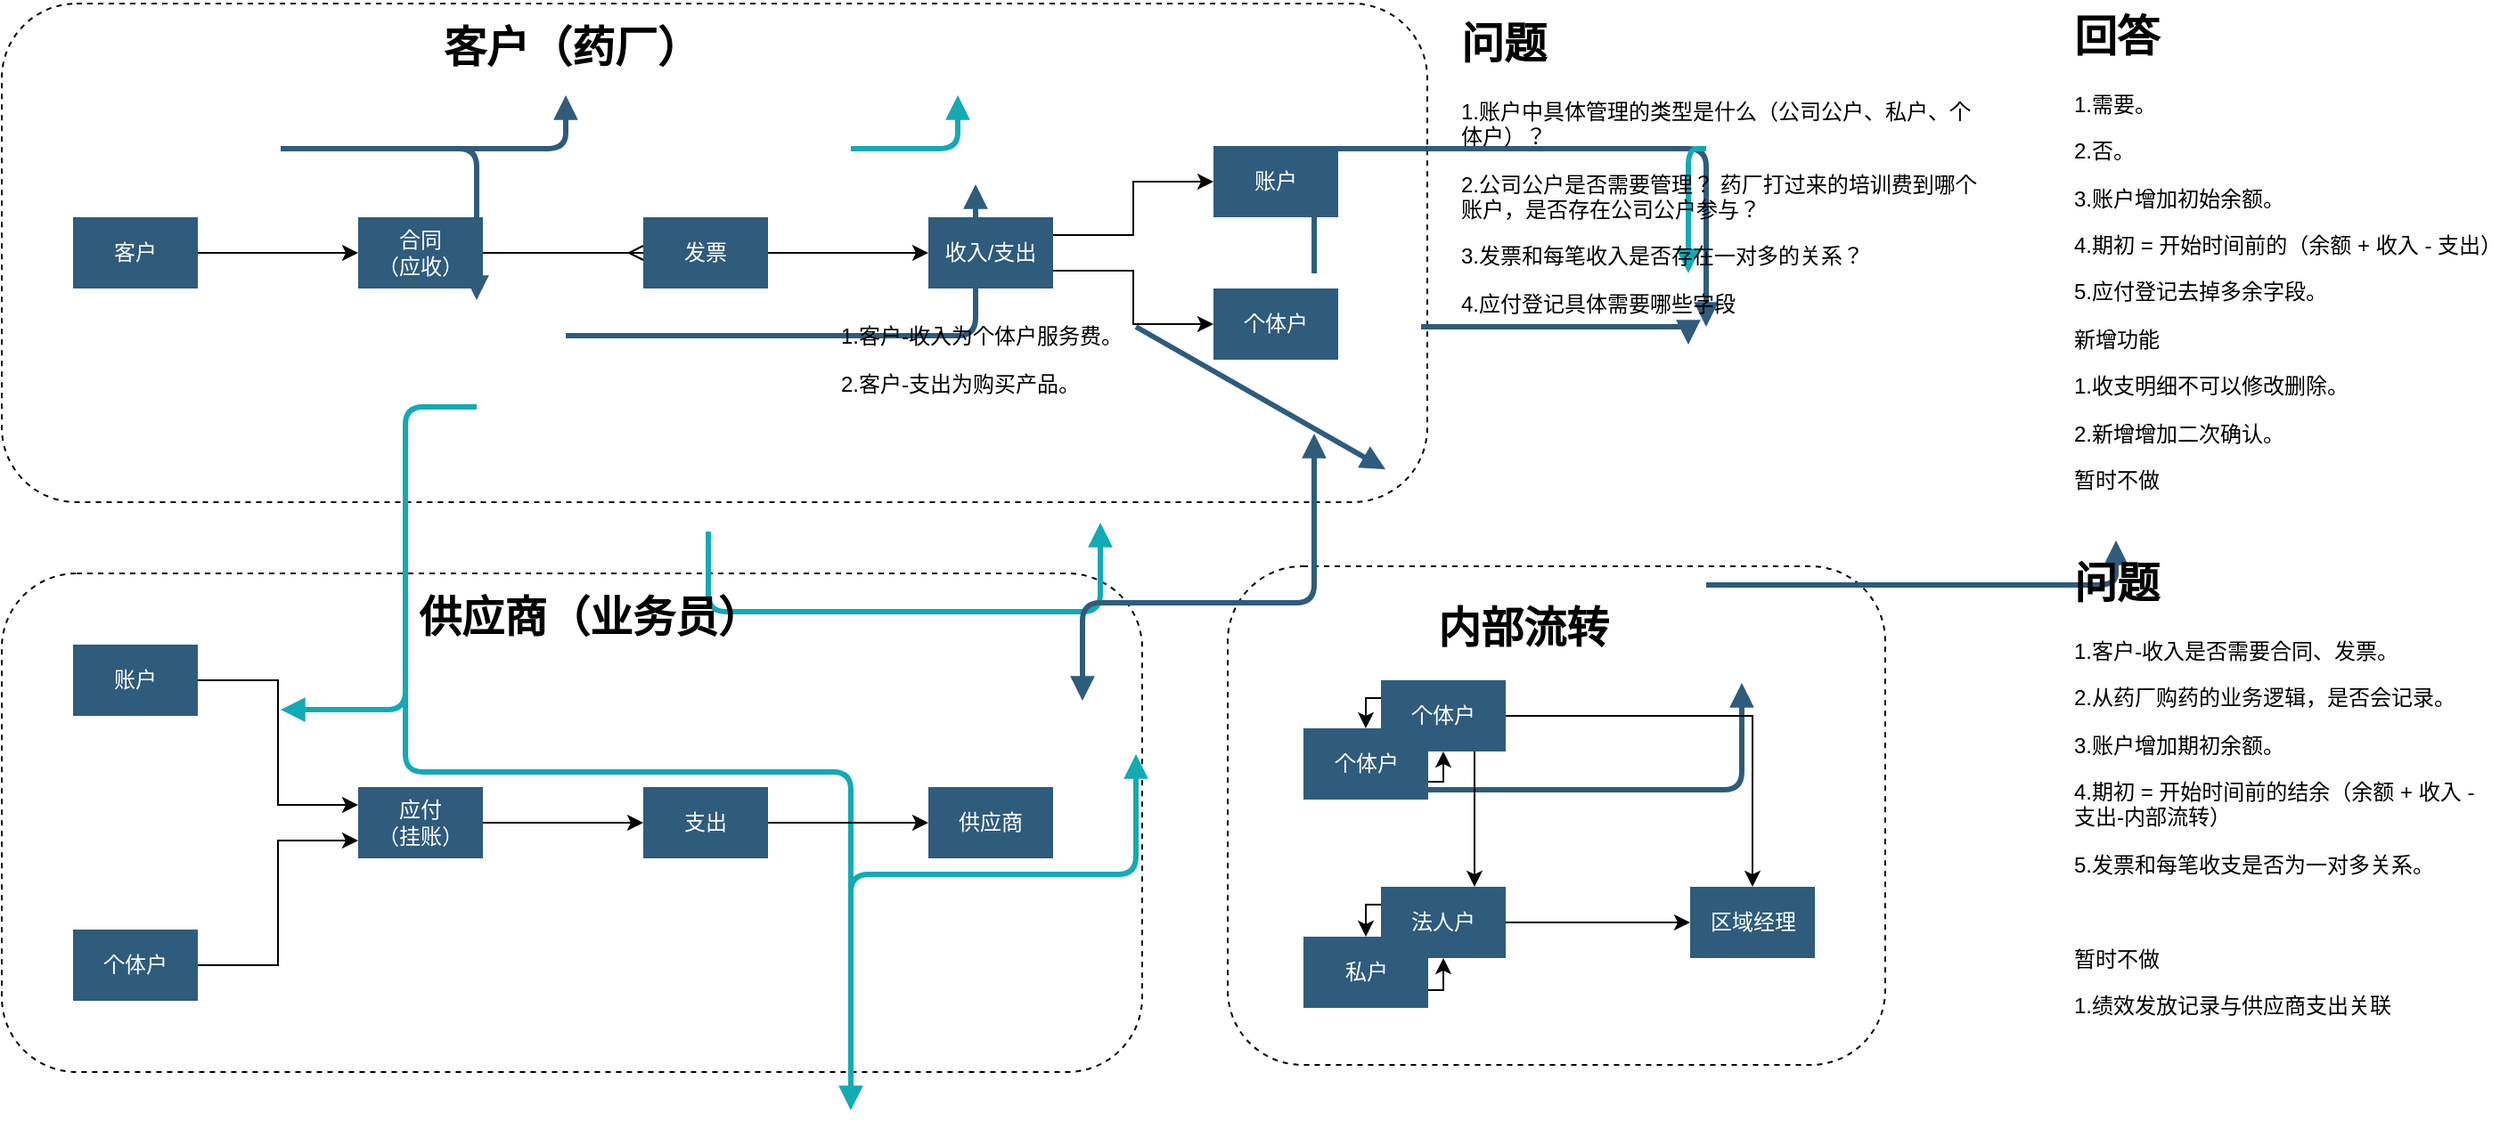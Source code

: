 <mxfile version="24.1.0" type="github">
  <diagram id="07fea595-8f29-1299-0266-81d95cde20df" name="Page-1">
    <mxGraphModel dx="1509" dy="595" grid="0" gridSize="10" guides="1" tooltips="1" connect="1" arrows="1" fold="1" page="1" pageScale="1" pageWidth="1169" pageHeight="827" background="#ffffff" math="0" shadow="0">
      <root>
        <mxCell id="0" />
        <mxCell id="1" parent="0" />
        <mxCell id="np8tpw6NEgNjQaXLkoZM-269" value="" style="rounded=1;whiteSpace=wrap;html=1;fillColor=none;dashed=1;" vertex="1" parent="1">
          <mxGeometry x="696" y="413" width="369" height="280" as="geometry" />
        </mxCell>
        <mxCell id="np8tpw6NEgNjQaXLkoZM-258" value="" style="rounded=1;whiteSpace=wrap;html=1;fillColor=none;dashed=1;" vertex="1" parent="1">
          <mxGeometry x="8" y="417" width="640" height="280" as="geometry" />
        </mxCell>
        <mxCell id="np8tpw6NEgNjQaXLkoZM-257" value="" style="rounded=1;whiteSpace=wrap;html=1;fillColor=none;dashed=1;" vertex="1" parent="1">
          <mxGeometry x="8" y="97" width="800" height="280" as="geometry" />
        </mxCell>
        <mxCell id="202" value="" style="edgeStyle=segmentEdgeStyle;strokeColor=#2F5B7C;strokeWidth=3;html=1;endArrow=block;endFill=1;" parent="1" target="184" edge="1">
          <mxGeometry x="164.5" y="178.5" width="100" height="100" as="geometry">
            <mxPoint x="164.5" y="178.545" as="sourcePoint" />
            <mxPoint x="324.5" y="148.5" as="targetPoint" />
          </mxGeometry>
        </mxCell>
        <mxCell id="203" value="" style="edgeStyle=segmentEdgeStyle;strokeColor=#12AAB5;strokeWidth=3;html=1;endArrow=block;endFill=1;" parent="1" source="185" edge="1">
          <mxGeometry x="164.5" y="433.5" width="100" height="100" as="geometry">
            <mxPoint x="274.5" y="323.5" as="sourcePoint" />
            <mxPoint x="164.5" y="493.545" as="targetPoint" />
            <Array as="points">
              <mxPoint x="234.5" y="493.5" />
            </Array>
          </mxGeometry>
        </mxCell>
        <mxCell id="204" value="" style="edgeStyle=segmentEdgeStyle;strokeColor=#2F5B7C;strokeWidth=3;html=1;endArrow=block;endFill=1;" parent="1" target="188" edge="1">
          <mxGeometry x="164.5" y="178.5" width="100" height="100" as="geometry">
            <mxPoint x="164.5" y="178.5" as="sourcePoint" />
            <mxPoint x="274.5" y="263.5" as="targetPoint" />
          </mxGeometry>
        </mxCell>
        <mxCell id="205" value="" style="edgeStyle=segmentEdgeStyle;strokeColor=#12AAB5;strokeWidth=3;html=1;endArrow=block;endFill=1;" parent="1" target="190" edge="1">
          <mxGeometry x="234.5" y="433.5" width="100" height="100" as="geometry">
            <mxPoint x="234.545" y="433.5" as="sourcePoint" />
            <mxPoint x="484.5" y="718.5" as="targetPoint" />
            <Array as="points">
              <mxPoint x="234.5" y="528.5" />
            </Array>
          </mxGeometry>
        </mxCell>
        <mxCell id="206" value="" style="edgeStyle=elbowEdgeStyle;elbow=vertical;strokeColor=#12AAB5;strokeWidth=3;html=1;endArrow=block;endFill=1;" parent="1" target="178" edge="1">
          <mxGeometry x="484.5" y="623.5" width="100" height="100" as="geometry">
            <mxPoint x="484.5" y="653.364" as="sourcePoint" />
            <mxPoint x="644.5" y="518.5" as="targetPoint" />
          </mxGeometry>
        </mxCell>
        <mxCell id="207" value="" style="edgeStyle=segmentEdgeStyle;strokeColor=#2F5B7C;strokeWidth=3;html=1;endArrow=block;endFill=1;" parent="1" target="189" edge="1">
          <mxGeometry x="324.5" y="283.5" width="100" height="100" as="geometry">
            <mxPoint x="324.5" y="283.545" as="sourcePoint" />
            <mxPoint x="554.5" y="198.5" as="targetPoint" />
            <Array as="points" />
          </mxGeometry>
        </mxCell>
        <mxCell id="208" value="" style="edgeStyle=segmentEdgeStyle;strokeColor=#12AAB5;strokeWidth=3;html=1;endArrow=block;endFill=1;" parent="1" target="194" edge="1">
          <mxGeometry x="484.5" y="178.5" width="100" height="100" as="geometry">
            <mxPoint x="484.5" y="178.545" as="sourcePoint" />
            <mxPoint x="544.5" y="148.5" as="targetPoint" />
          </mxGeometry>
        </mxCell>
        <mxCell id="209" value="" style="edgeStyle=none;strokeColor=#2F5B7C;strokeWidth=3;html=1;endArrow=block;endFill=1;" parent="1" target="181" edge="1">
          <mxGeometry x="644.5" y="278.5" width="100" height="100" as="geometry">
            <mxPoint x="644.5" y="278.5" as="sourcePoint" />
            <mxPoint x="784.5" y="358.5" as="targetPoint" />
          </mxGeometry>
        </mxCell>
        <mxCell id="210" value="" style="edgeStyle=segmentEdgeStyle;strokeColor=#12AAB5;strokeWidth=3;html=1;endArrow=block;endFill=1;" parent="1" target="195" edge="1">
          <mxGeometry x="404.5" y="393.5" width="100" height="100" as="geometry">
            <mxPoint x="404.545" y="393.5" as="sourcePoint" />
            <mxPoint x="624.5" y="388.5" as="targetPoint" />
            <Array as="points">
              <mxPoint x="404.5" y="438.5" />
            </Array>
          </mxGeometry>
        </mxCell>
        <mxCell id="211" value="" style="edgeStyle=segmentEdgeStyle;strokeColor=#2F5B7C;strokeWidth=3;html=1;endArrow=block;endFill=1;" parent="1" target="181" edge="1">
          <mxGeometry x="644.5" y="308.5" width="100" height="100" as="geometry">
            <mxPoint x="644.5" y="433.545" as="sourcePoint" />
            <mxPoint x="744.5" y="338.5" as="targetPoint" />
          </mxGeometry>
        </mxCell>
        <mxCell id="212" value="" style="edgeStyle=segmentEdgeStyle;strokeColor=#2F5B7C;strokeWidth=3;html=1;endArrow=block;endFill=1;" parent="1" target="182" edge="1">
          <mxGeometry x="644.5" y="433.5" width="100" height="100" as="geometry">
            <mxPoint x="644.5" y="433.545" as="sourcePoint" />
            <mxPoint x="614.5" y="488.5" as="targetPoint" />
          </mxGeometry>
        </mxCell>
        <mxCell id="213" value="" style="edgeStyle=segmentEdgeStyle;strokeColor=#2F5B7C;strokeWidth=3;html=1;endArrow=block;endFill=1;" parent="1" target="177" edge="1">
          <mxGeometry x="744.5" y="178.5" width="100" height="100" as="geometry">
            <mxPoint x="744.545" y="248.5" as="sourcePoint" />
            <mxPoint x="964.5" y="278.5" as="targetPoint" />
            <Array as="points">
              <mxPoint x="744.5" y="178.5" />
            </Array>
          </mxGeometry>
        </mxCell>
        <mxCell id="214" value="" style="edgeStyle=segmentEdgeStyle;strokeColor=#2F5B7C;strokeWidth=3;html=1;endArrow=block;endFill=1;" parent="1" target="179" edge="1">
          <mxGeometry x="804.5" y="278.5" width="100" height="100" as="geometry">
            <mxPoint x="804.5" y="278.545" as="sourcePoint" />
            <mxPoint x="954.5" y="288.5" as="targetPoint" />
          </mxGeometry>
        </mxCell>
        <mxCell id="215" value="" style="edgeStyle=segmentEdgeStyle;strokeColor=#2F5B7C;strokeWidth=3;html=1;endArrow=block;endFill=1;" parent="1" target="178" edge="1">
          <mxGeometry x="804.5" y="538.5" width="100" height="100" as="geometry">
            <mxPoint x="804.5" y="538.545" as="sourcePoint" />
            <mxPoint x="984.5" y="478.5" as="targetPoint" />
          </mxGeometry>
        </mxCell>
        <mxCell id="216" value="" style="edgeStyle=segmentEdgeStyle;strokeColor=#2F5B7C;strokeWidth=3;html=1;endArrow=block;endFill=1;" parent="1" target="199" edge="1">
          <mxGeometry x="964.5" y="423.5" width="100" height="100" as="geometry">
            <mxPoint x="964.5" y="423.545" as="sourcePoint" />
            <mxPoint x="1194.5" y="398.5" as="targetPoint" />
          </mxGeometry>
        </mxCell>
        <mxCell id="217" value="" style="edgeStyle=segmentEdgeStyle;strokeColor=#12AAB5;strokeWidth=3;html=1;endArrow=block;endFill=1;" parent="1" target="197" edge="1">
          <mxGeometry x="964.5" y="178.5" width="100" height="100" as="geometry">
            <mxPoint x="964.5" y="178.545" as="sourcePoint" />
            <mxPoint x="954.5" y="248.5" as="targetPoint" />
          </mxGeometry>
        </mxCell>
        <mxCell id="np8tpw6NEgNjQaXLkoZM-235" style="edgeStyle=orthogonalEdgeStyle;rounded=0;orthogonalLoop=1;jettySize=auto;html=1;exitX=1;exitY=0.25;exitDx=0;exitDy=0;entryX=0;entryY=0.5;entryDx=0;entryDy=0;" edge="1" parent="1" source="np8tpw6NEgNjQaXLkoZM-217" target="np8tpw6NEgNjQaXLkoZM-234">
          <mxGeometry relative="1" as="geometry" />
        </mxCell>
        <mxCell id="np8tpw6NEgNjQaXLkoZM-242" style="edgeStyle=orthogonalEdgeStyle;rounded=0;orthogonalLoop=1;jettySize=auto;html=1;exitX=1;exitY=0.75;exitDx=0;exitDy=0;entryX=0;entryY=0.5;entryDx=0;entryDy=0;" edge="1" parent="1" source="np8tpw6NEgNjQaXLkoZM-217" target="np8tpw6NEgNjQaXLkoZM-241">
          <mxGeometry relative="1" as="geometry" />
        </mxCell>
        <mxCell id="np8tpw6NEgNjQaXLkoZM-217" value="收入/支出" style="whiteSpace=wrap;fillColor=#2f5b7c;strokeColor=none;shadow=0;fontColor=#FFFFFF;fontFamily=Helvetica;fontStyle=0;html=1;fontSize=12;spacing=6;verticalAlign=middle;" vertex="1" parent="1">
          <mxGeometry x="528" y="217" width="70" height="40" as="geometry" />
        </mxCell>
        <mxCell id="np8tpw6NEgNjQaXLkoZM-240" style="edgeStyle=orthogonalEdgeStyle;rounded=0;orthogonalLoop=1;jettySize=auto;html=1;exitX=1;exitY=0.5;exitDx=0;exitDy=0;entryX=0;entryY=0.5;entryDx=0;entryDy=0;" edge="1" parent="1" source="np8tpw6NEgNjQaXLkoZM-220" target="np8tpw6NEgNjQaXLkoZM-232">
          <mxGeometry relative="1" as="geometry" />
        </mxCell>
        <mxCell id="np8tpw6NEgNjQaXLkoZM-220" value="支出" style="whiteSpace=wrap;fillColor=#2f5b7c;strokeColor=none;shadow=0;fontColor=#FFFFFF;fontFamily=Helvetica;fontStyle=0;html=1;fontSize=12;spacing=6;verticalAlign=middle;" vertex="1" parent="1">
          <mxGeometry x="368" y="537" width="70" height="40" as="geometry" />
        </mxCell>
        <mxCell id="np8tpw6NEgNjQaXLkoZM-236" style="edgeStyle=orthogonalEdgeStyle;rounded=0;orthogonalLoop=1;jettySize=auto;html=1;exitX=1;exitY=0.5;exitDx=0;exitDy=0;" edge="1" parent="1" source="np8tpw6NEgNjQaXLkoZM-222" target="np8tpw6NEgNjQaXLkoZM-223">
          <mxGeometry relative="1" as="geometry" />
        </mxCell>
        <mxCell id="np8tpw6NEgNjQaXLkoZM-222" value="客户" style="whiteSpace=wrap;fillColor=#2f5b7c;strokeColor=none;shadow=0;fontColor=#FFFFFF;fontFamily=Helvetica;fontStyle=0;html=1;fontSize=12;spacing=6;verticalAlign=middle;" vertex="1" parent="1">
          <mxGeometry x="48" y="217" width="70" height="40" as="geometry" />
        </mxCell>
        <mxCell id="np8tpw6NEgNjQaXLkoZM-237" style="edgeStyle=orthogonalEdgeStyle;rounded=0;orthogonalLoop=1;jettySize=auto;html=1;exitX=1;exitY=0.5;exitDx=0;exitDy=0;endArrow=ERmany;endFill=0;" edge="1" parent="1" source="np8tpw6NEgNjQaXLkoZM-223" target="np8tpw6NEgNjQaXLkoZM-224">
          <mxGeometry relative="1" as="geometry" />
        </mxCell>
        <mxCell id="np8tpw6NEgNjQaXLkoZM-223" value="合同&lt;div&gt;（应收）&lt;/div&gt;" style="whiteSpace=wrap;fillColor=#2f5b7c;strokeColor=none;shadow=0;fontColor=#FFFFFF;fontFamily=Helvetica;fontStyle=0;html=1;fontSize=12;spacing=6;verticalAlign=middle;" vertex="1" parent="1">
          <mxGeometry x="208" y="217" width="70" height="40" as="geometry" />
        </mxCell>
        <mxCell id="np8tpw6NEgNjQaXLkoZM-238" style="edgeStyle=orthogonalEdgeStyle;rounded=0;orthogonalLoop=1;jettySize=auto;html=1;exitX=1;exitY=0.5;exitDx=0;exitDy=0;entryX=0;entryY=0.5;entryDx=0;entryDy=0;" edge="1" parent="1" source="np8tpw6NEgNjQaXLkoZM-224" target="np8tpw6NEgNjQaXLkoZM-217">
          <mxGeometry relative="1" as="geometry" />
        </mxCell>
        <mxCell id="np8tpw6NEgNjQaXLkoZM-224" value="发票" style="whiteSpace=wrap;fillColor=#2f5b7c;strokeColor=none;shadow=0;fontColor=#FFFFFF;fontFamily=Helvetica;fontStyle=0;html=1;fontSize=12;spacing=6;verticalAlign=middle;" vertex="1" parent="1">
          <mxGeometry x="368" y="217" width="70" height="40" as="geometry" />
        </mxCell>
        <mxCell id="np8tpw6NEgNjQaXLkoZM-239" style="edgeStyle=orthogonalEdgeStyle;rounded=0;orthogonalLoop=1;jettySize=auto;html=1;exitX=1;exitY=0.5;exitDx=0;exitDy=0;entryX=0;entryY=0.5;entryDx=0;entryDy=0;" edge="1" parent="1" source="np8tpw6NEgNjQaXLkoZM-230" target="np8tpw6NEgNjQaXLkoZM-220">
          <mxGeometry relative="1" as="geometry" />
        </mxCell>
        <mxCell id="np8tpw6NEgNjQaXLkoZM-230" value="应付&lt;div&gt;（挂账）&lt;/div&gt;" style="whiteSpace=wrap;fillColor=#2f5b7c;strokeColor=none;shadow=0;fontColor=#FFFFFF;fontFamily=Helvetica;fontStyle=0;html=1;fontSize=12;spacing=6;verticalAlign=middle;" vertex="1" parent="1">
          <mxGeometry x="208" y="537" width="70" height="40" as="geometry" />
        </mxCell>
        <mxCell id="np8tpw6NEgNjQaXLkoZM-232" value="供应商" style="whiteSpace=wrap;fillColor=#2f5b7c;strokeColor=none;shadow=0;fontColor=#FFFFFF;fontFamily=Helvetica;fontStyle=0;html=1;fontSize=12;spacing=6;verticalAlign=middle;" vertex="1" parent="1">
          <mxGeometry x="528" y="537" width="70" height="40" as="geometry" />
        </mxCell>
        <mxCell id="np8tpw6NEgNjQaXLkoZM-234" value="账户" style="whiteSpace=wrap;fillColor=#2f5b7c;strokeColor=none;shadow=0;fontColor=#FFFFFF;fontFamily=Helvetica;fontStyle=0;html=1;fontSize=12;spacing=6;verticalAlign=middle;" vertex="1" parent="1">
          <mxGeometry x="688" y="177" width="70" height="40" as="geometry" />
        </mxCell>
        <mxCell id="np8tpw6NEgNjQaXLkoZM-241" value="个体户" style="whiteSpace=wrap;fillColor=#2f5b7c;strokeColor=none;shadow=0;fontColor=#FFFFFF;fontFamily=Helvetica;fontStyle=0;html=1;fontSize=12;spacing=6;verticalAlign=middle;" vertex="1" parent="1">
          <mxGeometry x="688" y="257" width="70" height="40" as="geometry" />
        </mxCell>
        <mxCell id="np8tpw6NEgNjQaXLkoZM-255" style="edgeStyle=orthogonalEdgeStyle;rounded=0;orthogonalLoop=1;jettySize=auto;html=1;exitX=1;exitY=0.5;exitDx=0;exitDy=0;entryX=0;entryY=0.25;entryDx=0;entryDy=0;" edge="1" parent="1" source="np8tpw6NEgNjQaXLkoZM-249" target="np8tpw6NEgNjQaXLkoZM-230">
          <mxGeometry relative="1" as="geometry" />
        </mxCell>
        <mxCell id="np8tpw6NEgNjQaXLkoZM-249" value="账户" style="whiteSpace=wrap;fillColor=#2f5b7c;strokeColor=none;shadow=0;fontColor=#FFFFFF;fontFamily=Helvetica;fontStyle=0;html=1;fontSize=12;spacing=6;verticalAlign=middle;" vertex="1" parent="1">
          <mxGeometry x="48" y="457" width="70" height="40" as="geometry" />
        </mxCell>
        <mxCell id="np8tpw6NEgNjQaXLkoZM-256" style="edgeStyle=orthogonalEdgeStyle;rounded=0;orthogonalLoop=1;jettySize=auto;html=1;exitX=1;exitY=0.5;exitDx=0;exitDy=0;entryX=0;entryY=0.75;entryDx=0;entryDy=0;" edge="1" parent="1" source="np8tpw6NEgNjQaXLkoZM-251" target="np8tpw6NEgNjQaXLkoZM-230">
          <mxGeometry relative="1" as="geometry" />
        </mxCell>
        <mxCell id="np8tpw6NEgNjQaXLkoZM-251" value="个体户" style="whiteSpace=wrap;fillColor=#2f5b7c;strokeColor=none;shadow=0;fontColor=#FFFFFF;fontFamily=Helvetica;fontStyle=0;html=1;fontSize=12;spacing=6;verticalAlign=middle;" vertex="1" parent="1">
          <mxGeometry x="48" y="617" width="70" height="40" as="geometry" />
        </mxCell>
        <mxCell id="np8tpw6NEgNjQaXLkoZM-259" value="客户（药厂）" style="text;html=1;align=center;verticalAlign=middle;whiteSpace=wrap;rounded=0;fontStyle=1;fontSize=24;" vertex="1" parent="1">
          <mxGeometry x="253" y="107" width="150" height="30" as="geometry" />
        </mxCell>
        <mxCell id="np8tpw6NEgNjQaXLkoZM-260" value="供应商（业务员）" style="text;html=1;align=center;verticalAlign=middle;whiteSpace=wrap;rounded=0;fontStyle=1;fontSize=24;" vertex="1" parent="1">
          <mxGeometry x="218" y="427" width="240" height="30" as="geometry" />
        </mxCell>
        <mxCell id="np8tpw6NEgNjQaXLkoZM-264" value="&lt;h1 style=&quot;margin-top: 0px;&quot;&gt;问题&lt;/h1&gt;&lt;p&gt;&lt;span style=&quot;background-color: initial;&quot;&gt;1.客户-收入是否需要合同、发票。&lt;/span&gt;&lt;/p&gt;&lt;p&gt;&lt;span style=&quot;background-color: initial;&quot;&gt;2.从药厂购药的业务逻辑，是否会记录。&lt;/span&gt;&lt;/p&gt;&lt;p&gt;&lt;span style=&quot;background-color: initial;&quot;&gt;3.账户增加期初余额。&lt;/span&gt;&lt;/p&gt;&lt;p&gt;&lt;span style=&quot;background-color: initial;&quot;&gt;4.期初 = 开始时间前的结余（余额 + 收入 - 支出-内部流转）&lt;/span&gt;&lt;/p&gt;&lt;p&gt;&lt;span style=&quot;background-color: initial;&quot;&gt;5.发票和每笔收支是否为一对多关系。&lt;/span&gt;&lt;/p&gt;&lt;p&gt;&lt;span style=&quot;background-color: initial;&quot;&gt;&lt;br&gt;&lt;/span&gt;&lt;/p&gt;&lt;p&gt;暂时不做&lt;/p&gt;&lt;p&gt;&lt;span style=&quot;background-color: initial;&quot;&gt;1.绩效发放记录与供应商支出关联&lt;/span&gt;&lt;br&gt;&lt;/p&gt;" style="text;html=1;whiteSpace=wrap;overflow=hidden;rounded=0;" vertex="1" parent="1">
          <mxGeometry x="1169" y="402" width="240" height="280" as="geometry" />
        </mxCell>
        <mxCell id="np8tpw6NEgNjQaXLkoZM-265" value="&lt;p style=&quot;text-align: left;&quot;&gt;1.客户-收入为个体户服务费。&lt;/p&gt;&lt;p style=&quot;text-align: left;&quot;&gt;2.客户-支出为购买产品。&lt;/p&gt;" style="text;html=1;align=center;verticalAlign=middle;whiteSpace=wrap;rounded=0;" vertex="1" parent="1">
          <mxGeometry x="478" y="257" width="160" height="80" as="geometry" />
        </mxCell>
        <mxCell id="np8tpw6NEgNjQaXLkoZM-267" value="&lt;h1 style=&quot;margin-top: 0px;&quot;&gt;回答&lt;/h1&gt;&lt;p&gt;&lt;span style=&quot;background-color: initial;&quot;&gt;1.需要。&lt;/span&gt;&lt;/p&gt;&lt;p&gt;&lt;span style=&quot;background-color: initial;&quot;&gt;2.否。&lt;/span&gt;&lt;/p&gt;&lt;p&gt;&lt;span style=&quot;background-color: initial;&quot;&gt;3.账户增加初始余额。&lt;/span&gt;&lt;/p&gt;&lt;p&gt;&lt;span style=&quot;background-color: initial;&quot;&gt;4.期初 = 开始时间前的（余额 + 收入 - 支出）&lt;/span&gt;&lt;/p&gt;&lt;p&gt;&lt;span style=&quot;background-color: initial;&quot;&gt;5.应付登记去掉多余字段。&lt;/span&gt;&lt;/p&gt;&lt;p&gt;&lt;span style=&quot;background-color: initial;&quot;&gt;新增功能&lt;/span&gt;&lt;/p&gt;&lt;p&gt;&lt;span style=&quot;background-color: initial;&quot;&gt;1.收支明细不可以修改删除。&lt;/span&gt;&lt;/p&gt;&lt;p&gt;&lt;span style=&quot;background-color: initial;&quot;&gt;2.新增增加二次确认。&lt;/span&gt;&lt;/p&gt;&lt;p&gt;暂时不做&lt;/p&gt;&lt;p&gt;&lt;span style=&quot;background-color: initial;&quot;&gt;1.绩效发放记录与供应商支出关联&lt;/span&gt;&lt;br&gt;&lt;/p&gt;" style="text;html=1;whiteSpace=wrap;overflow=hidden;rounded=0;" vertex="1" parent="1">
          <mxGeometry x="1169" y="95" width="240" height="280" as="geometry" />
        </mxCell>
        <mxCell id="np8tpw6NEgNjQaXLkoZM-268" value="&lt;h1 style=&quot;margin-top: 0px;&quot;&gt;问题&lt;/h1&gt;&lt;p&gt;&lt;span style=&quot;background-color: initial;&quot;&gt;1.账户中具体管理的类型是什么（公司公户、私户、&lt;/span&gt;&lt;span style=&quot;background-color: initial;&quot;&gt;个体户&lt;/span&gt;&lt;span style=&quot;background-color: initial;&quot;&gt;）？&lt;/span&gt;&lt;/p&gt;&lt;p&gt;&lt;span style=&quot;background-color: initial;&quot;&gt;2.&lt;/span&gt;&lt;span style=&quot;background-color: initial;&quot;&gt;公司公户是否需要管理？&amp;nbsp;&lt;/span&gt;&lt;span style=&quot;background-color: initial;&quot;&gt;药厂打过来的培训费到哪个账户，是否存在公司公户参与？&lt;/span&gt;&lt;/p&gt;&lt;p&gt;&lt;span style=&quot;background-color: initial;&quot;&gt;3.发票和每笔收入是否存在一对多的关系？&lt;/span&gt;&lt;/p&gt;&lt;div&gt;&lt;span style=&quot;background-color: initial;&quot;&gt;4.应付登记具体需要哪些字段&lt;/span&gt;&lt;br&gt;&lt;/div&gt;" style="text;html=1;whiteSpace=wrap;overflow=hidden;rounded=0;" vertex="1" parent="1">
          <mxGeometry x="825" y="99" width="296" height="280" as="geometry" />
        </mxCell>
        <mxCell id="np8tpw6NEgNjQaXLkoZM-270" value="内部流转" style="text;html=1;align=center;verticalAlign=middle;whiteSpace=wrap;rounded=0;fontStyle=1;fontSize=24;" vertex="1" parent="1">
          <mxGeometry x="741.5" y="433" width="240" height="30" as="geometry" />
        </mxCell>
        <mxCell id="np8tpw6NEgNjQaXLkoZM-285" style="edgeStyle=orthogonalEdgeStyle;rounded=0;orthogonalLoop=1;jettySize=auto;html=1;exitX=1;exitY=0.5;exitDx=0;exitDy=0;entryX=0.5;entryY=0;entryDx=0;entryDy=0;" edge="1" parent="1" source="np8tpw6NEgNjQaXLkoZM-271" target="np8tpw6NEgNjQaXLkoZM-281">
          <mxGeometry relative="1" as="geometry" />
        </mxCell>
        <mxCell id="np8tpw6NEgNjQaXLkoZM-293" style="edgeStyle=orthogonalEdgeStyle;rounded=0;orthogonalLoop=1;jettySize=auto;html=1;exitX=0;exitY=0.25;exitDx=0;exitDy=0;entryX=0.5;entryY=0;entryDx=0;entryDy=0;" edge="1" parent="1" source="np8tpw6NEgNjQaXLkoZM-271" target="np8tpw6NEgNjQaXLkoZM-288">
          <mxGeometry relative="1" as="geometry" />
        </mxCell>
        <mxCell id="np8tpw6NEgNjQaXLkoZM-295" style="edgeStyle=orthogonalEdgeStyle;rounded=0;orthogonalLoop=1;jettySize=auto;html=1;exitX=0.75;exitY=1;exitDx=0;exitDy=0;entryX=0.75;entryY=0;entryDx=0;entryDy=0;" edge="1" parent="1" source="np8tpw6NEgNjQaXLkoZM-271" target="np8tpw6NEgNjQaXLkoZM-273">
          <mxGeometry relative="1" as="geometry" />
        </mxCell>
        <mxCell id="np8tpw6NEgNjQaXLkoZM-271" value="个体户" style="whiteSpace=wrap;fillColor=#2f5b7c;strokeColor=none;shadow=0;fontColor=#FFFFFF;fontFamily=Helvetica;fontStyle=0;html=1;fontSize=12;spacing=6;verticalAlign=middle;" vertex="1" parent="1">
          <mxGeometry x="782" y="477" width="70" height="40" as="geometry" />
        </mxCell>
        <mxCell id="np8tpw6NEgNjQaXLkoZM-292" style="edgeStyle=orthogonalEdgeStyle;rounded=0;orthogonalLoop=1;jettySize=auto;html=1;exitX=1;exitY=0.75;exitDx=0;exitDy=0;entryX=0.5;entryY=1;entryDx=0;entryDy=0;" edge="1" parent="1" source="np8tpw6NEgNjQaXLkoZM-272" target="np8tpw6NEgNjQaXLkoZM-273">
          <mxGeometry relative="1" as="geometry" />
        </mxCell>
        <mxCell id="np8tpw6NEgNjQaXLkoZM-272" value="私户" style="whiteSpace=wrap;fillColor=#2f5b7c;strokeColor=none;shadow=0;fontColor=#FFFFFF;fontFamily=Helvetica;fontStyle=0;html=1;fontSize=12;spacing=6;verticalAlign=middle;" vertex="1" parent="1">
          <mxGeometry x="738.5" y="621" width="70" height="40" as="geometry" />
        </mxCell>
        <mxCell id="np8tpw6NEgNjQaXLkoZM-286" style="edgeStyle=orthogonalEdgeStyle;rounded=0;orthogonalLoop=1;jettySize=auto;html=1;exitX=1;exitY=0.5;exitDx=0;exitDy=0;entryX=0;entryY=0.5;entryDx=0;entryDy=0;" edge="1" parent="1" source="np8tpw6NEgNjQaXLkoZM-273" target="np8tpw6NEgNjQaXLkoZM-281">
          <mxGeometry relative="1" as="geometry">
            <mxPoint x="882.5" y="611" as="targetPoint" />
          </mxGeometry>
        </mxCell>
        <mxCell id="np8tpw6NEgNjQaXLkoZM-291" style="edgeStyle=orthogonalEdgeStyle;rounded=0;orthogonalLoop=1;jettySize=auto;html=1;exitX=0;exitY=0.25;exitDx=0;exitDy=0;entryX=0.5;entryY=0;entryDx=0;entryDy=0;" edge="1" parent="1" source="np8tpw6NEgNjQaXLkoZM-273" target="np8tpw6NEgNjQaXLkoZM-272">
          <mxGeometry relative="1" as="geometry" />
        </mxCell>
        <mxCell id="np8tpw6NEgNjQaXLkoZM-273" value="法人户" style="whiteSpace=wrap;fillColor=#2f5b7c;strokeColor=none;shadow=0;fontColor=#FFFFFF;fontFamily=Helvetica;fontStyle=0;html=1;fontSize=12;spacing=6;verticalAlign=middle;" vertex="1" parent="1">
          <mxGeometry x="782" y="593" width="70" height="40" as="geometry" />
        </mxCell>
        <mxCell id="np8tpw6NEgNjQaXLkoZM-281" value="区域经理" style="whiteSpace=wrap;fillColor=#2f5b7c;strokeColor=none;shadow=0;fontColor=#FFFFFF;fontFamily=Helvetica;fontStyle=0;html=1;fontSize=12;spacing=6;verticalAlign=middle;" vertex="1" parent="1">
          <mxGeometry x="955.5" y="593" width="70" height="40" as="geometry" />
        </mxCell>
        <mxCell id="np8tpw6NEgNjQaXLkoZM-294" style="edgeStyle=orthogonalEdgeStyle;rounded=0;orthogonalLoop=1;jettySize=auto;html=1;exitX=1;exitY=0.75;exitDx=0;exitDy=0;entryX=0.5;entryY=1;entryDx=0;entryDy=0;" edge="1" parent="1" source="np8tpw6NEgNjQaXLkoZM-288" target="np8tpw6NEgNjQaXLkoZM-271">
          <mxGeometry relative="1" as="geometry" />
        </mxCell>
        <mxCell id="np8tpw6NEgNjQaXLkoZM-288" value="个体户" style="whiteSpace=wrap;fillColor=#2f5b7c;strokeColor=none;shadow=0;fontColor=#FFFFFF;fontFamily=Helvetica;fontStyle=0;html=1;fontSize=12;spacing=6;verticalAlign=middle;" vertex="1" parent="1">
          <mxGeometry x="738.5" y="504" width="70" height="40" as="geometry" />
        </mxCell>
      </root>
    </mxGraphModel>
  </diagram>
</mxfile>
